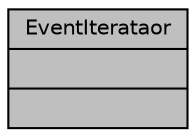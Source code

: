 digraph "EventIterataor"
{
 // INTERACTIVE_SVG=YES
  bgcolor="transparent";
  edge [fontname="Helvetica",fontsize="10",labelfontname="Helvetica",labelfontsize="10"];
  node [fontname="Helvetica",fontsize="10",shape=record];
  Node1 [label="{EventIterataor\n||}",height=0.2,width=0.4,color="black", fillcolor="grey75", style="filled", fontcolor="black"];
}
